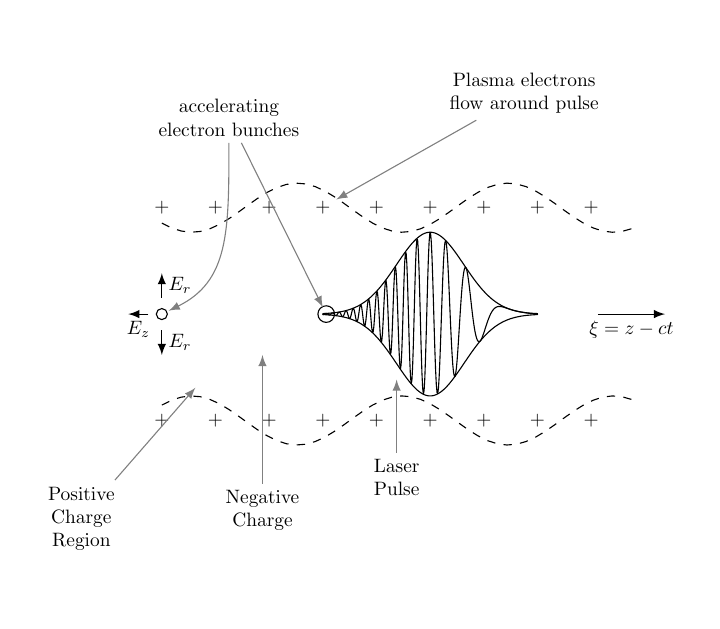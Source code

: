 \begin{tikzpicture}[every node/.style={scale=0.7}]

\begin{axis}[
    scale only axis,
xmin=-4,
ymax=3.5,ymin=-3.5,
axis line style={draw=none},tick style={draw=none},ticks=none
]
\addplot [domain=0.4:3.6, samples=200,line join=round,line cap=round]
{+exp(-((x-2)^2)/(2*0.5^2))};
\addplot [domain=0.4:3.6, samples=200,line join=round,line cap=round]
{-exp(-((x-2)^2)/(2*0.5^2))};

\addplot [domain=0.4:3.6, samples=300,line join=round,line cap=round] {exp(-((x-2)^2)/(2*0.5^2))*cos(deg(30*(x-2)-12*(x-2)^2))};

\addplot[domain=-2:5,samples=50,dashed]{0.3*cos(2*(deg(x)-1))+1.3};
\addplot[domain=-2:5,samples=50,dashed]{-0.3*cos(2*(deg(x)-1))-1.3};

\pgfplotsinvokeforeach{-2,-1.2,...,4.6}{
    \node at(axis cs:#1,-1.3) {+};
    \node at(axis cs:#1,+1.3) {+};
}
\draw[-latex] (axis cs:4.5,0) -- node[below] {$\xi=z-ct$} (axis cs:5.5,0);
% The electron on the left
\node (elec1) at (axis cs:-2,0) {};
\draw[] (elec1) circle (2pt) ;
% The electron on the tail of the pulse
\node (elec2) at (axis cs:0.45,0) {};
\draw[] (elec2) circle (3pt) ;
\draw[-latex] (axis cs:-2,+0.2) -- node[right] {$E_r$}(axis cs:-2,+0.5);
\draw[-latex] (axis cs:-2,-0.2) -- node[right] {$E_r$} (axis cs:-2,-0.5);
\draw[-latex] (axis cs:-2.2,0) -- node[below] {$E_z$} (axis cs:-2.5,0);
\path (axis cs:-1,2.4) node[align=center] (T1) {accelerating\\ electron bunches};
\path (axis cs:3.4,2.7) node[align=center] (T2) {Plasma electrons\\flow around pulse};
\path (axis cs:1.5,-2) node[align=center] (T3) {Laser\\Pulse};
\path (axis cs:-0.5,-2.4) node[align=center] (T4) {Negative\\Charge};
\path (axis cs:-3.2,-2.5) node[align=center] (T5) {Positive\\Charge\\Region};
\draw[-latex,gray] (T2) -- (axis cs:0.6,1.4);
\draw[-latex,gray] (T1) -- (elec2);
\draw[-latex,gray] (T1) .. controls (axis cs:-1,1) and (axis cs:-1,0.4).. (elec1);
\draw[-latex,gray] (T3) -- (axis cs:1.5,-0.8);
\draw[-latex,gray] (T4) -- (axis cs:-0.5,-0.5);
\draw[-latex,gray] (T5) -- (axis cs:-1.5,-0.9);
\end{axis}
\end{tikzpicture}